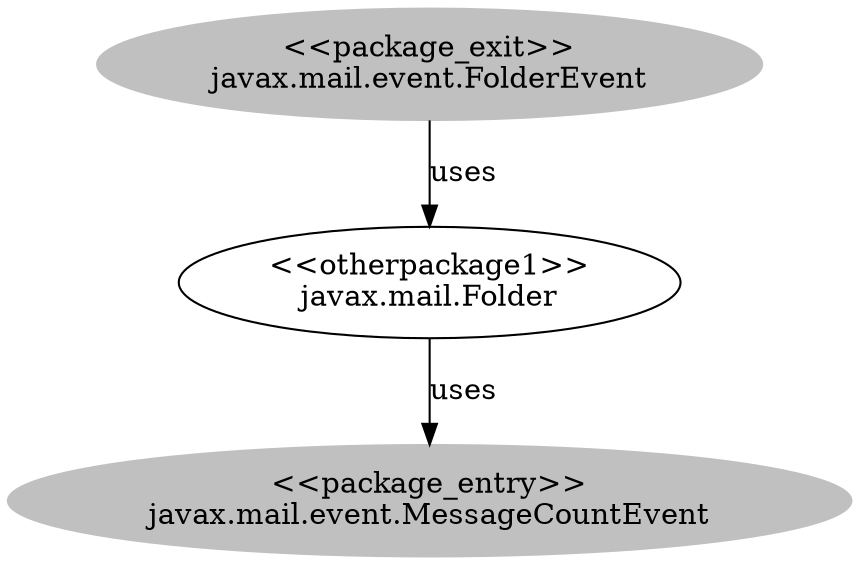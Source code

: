 digraph cd {
	javax_mail_event_FolderEvent [label="<<package_exit>>
javax.mail.event.FolderEvent",style=filled,color="grey"];
	javax_mail_event_MessageCountEvent [label="<<package_entry>>
javax.mail.event.MessageCountEvent",style=filled,color="grey"];
	javax_mail_Folder [label="<<otherpackage1>>
javax.mail.Folder"];
	javax_mail_event_FolderEvent -> javax_mail_Folder [label=uses];
	javax_mail_Folder -> javax_mail_event_MessageCountEvent [label=uses];
}
